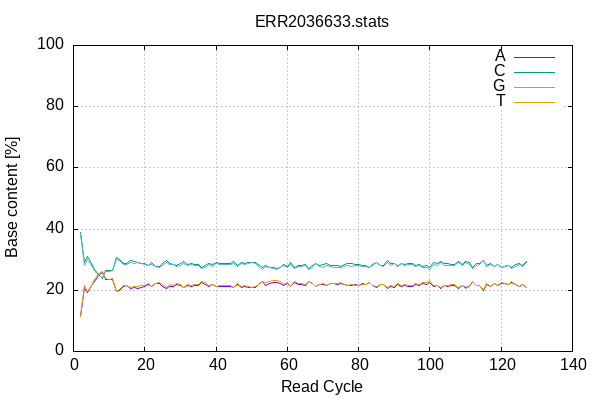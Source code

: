 
            set terminal png size 600,400 truecolor
            set output "ERR2036633-acgt-cycles.png"
            set grid xtics ytics y2tics back lc rgb "#cccccc"
            set style line 1 linecolor rgb "green"
            set style line 2 linecolor rgb "red"
            set style line 3 linecolor rgb "black"
            set style line 4 linecolor rgb "blue"
            set style increment user
            set ylabel "Base content [%]"
            set xlabel "Read Cycle"
            set yrange [0:100]
            set title "ERR2036633.stats" noenhanced
            plot '-' w l ti 'A', '-' w l ti 'C', '-' w l ti 'G', '-' w l ti 'T'
        2	11.29
3	21.06
4	19.40
5	21.45
6	23.00
7	24.69
8	25.91
9	23.38
10	23.64
11	23.46
12	19.63
13	19.89
14	21.23
15	21.41
16	20.45
17	20.76
18	20.56
19	21.06
20	21.22
21	21.87
22	21.20
23	22.13
24	22.35
25	21.40
26	20.47
27	21.24
28	21.26
29	21.96
30	21.43
31	20.99
32	21.49
33	21.31
34	21.52
35	21.62
36	22.48
37	21.94
38	21.32
39	21.76
40	21.10
41	21.23
42	21.08
43	21.32
44	21.34
45	20.94
46	22.03
47	21.06
48	21.17
49	20.92
50	20.87
51	20.87
52	21.75
53	22.77
54	21.66
55	22.38
56	22.47
57	22.63
58	22.21
59	21.53
60	22.22
61	21.10
62	22.56
63	21.80
64	21.80
65	21.58
66	22.98
67	22.16
68	21.17
69	21.98
70	21.91
71	21.43
72	22.18
73	22.27
74	21.93
75	22.22
76	22.01
77	21.62
78	21.62
79	21.77
80	21.60
81	22.06
82	21.87
83	22.47
84	21.67
85	20.90
86	21.95
87	21.91
88	20.56
89	21.30
90	21.02
91	21.94
92	21.13
93	21.49
94	21.37
95	21.28
96	21.98
97	21.64
98	22.23
99	21.89
100	22.58
101	21.10
102	21.64
103	20.64
104	21.51
105	21.40
106	21.61
107	21.62
108	20.69
109	21.51
110	20.81
111	21.32
112	22.77
113	21.50
114	21.52
115	20.09
116	21.99
117	21.29
118	22.08
119	21.66
120	22.31
121	22.07
122	21.79
123	22.51
124	21.76
125	21.28
126	21.86
127	20.76
end
2	38.73
3	29.17
4	31.05
5	28.64
6	26.92
7	25.01
8	23.94
9	26.63
10	26.53
11	26.50
12	30.61
13	30.18
14	28.62
15	28.66
16	29.60
17	29.34
18	29.18
19	28.72
20	28.77
21	28.05
22	28.94
23	27.81
24	27.69
25	28.64
26	29.62
27	28.69
28	28.59
29	27.95
30	28.67
31	29.34
32	28.52
33	28.66
34	28.29
35	28.38
36	27.55
37	28.08
38	28.85
39	28.31
40	29.04
41	28.84
42	28.71
43	28.72
44	28.66
45	29.28
46	28.09
47	28.99
48	28.79
49	29.06
50	29.08
51	28.93
52	28.46
53	27.35
54	28.12
55	27.49
56	27.33
57	27.21
58	27.58
59	28.56
60	27.84
61	29.11
62	27.60
63	28.15
64	28.20
65	28.47
66	27.25
67	27.95
68	28.85
69	28.17
70	28.28
71	28.81
72	27.96
73	28.03
74	28.21
75	27.88
76	28.30
77	28.72
78	28.65
79	28.58
80	28.57
81	28.21
82	28.22
83	27.51
84	28.46
85	29.01
86	28.10
87	28.23
88	29.59
89	28.73
90	28.84
91	27.89
92	28.76
93	28.37
94	28.74
95	28.82
96	28.05
97	28.37
98	27.83
99	28.00
100	27.43
101	29.00
102	28.70
103	29.55
104	28.69
105	28.87
106	28.32
107	28.42
108	29.42
109	28.59
110	29.49
111	28.94
112	27.39
113	28.60
114	28.75
115	29.85
116	28.08
117	28.91
118	27.86
119	28.47
120	27.60
121	27.85
122	28.19
123	27.50
124	28.57
125	28.92
126	28.23
127	29.39
end
2	38.40
3	28.22
4	30.00
5	28.22
6	26.56
7	24.75
8	24.02
9	26.09
10	26.18
11	26.34
12	30.07
13	29.77
14	28.50
15	28.27
16	29.18
17	28.82
18	29.04
19	28.62
20	28.56
21	27.98
22	28.55
23	27.82
24	27.53
25	28.17
26	29.06
27	28.27
28	28.58
29	27.83
30	28.13
31	28.65
32	28.13
33	28.44
34	28.23
35	27.98
36	27.01
37	27.59
38	28.27
39	27.89
40	28.69
41	28.51
42	28.53
43	28.46
44	28.27
45	28.82
46	27.74
47	28.64
48	28.48
49	28.72
50	29.11
51	28.88
52	27.86
53	26.95
54	27.77
55	27.30
56	27.13
57	26.92
58	27.33
59	27.97
60	27.32
61	28.55
62	27.03
63	27.78
64	27.68
65	27.97
66	26.82
67	27.56
68	28.65
69	27.88
70	27.60
71	28.18
72	27.70
73	27.50
74	27.55
75	27.39
76	27.70
77	28.08
78	27.94
79	28.10
80	28.16
81	27.71
82	27.87
83	27.48
84	28.17
85	28.95
86	28.03
87	27.83
88	28.96
89	28.23
90	28.81
91	28.08
92	28.68
93	28.17
94	28.38
95	28.41
96	27.73
97	28.17
98	27.48
99	27.53
100	26.87
101	28.42
102	28.03
103	28.99
104	28.10
105	28.15
106	28.03
107	27.95
108	28.95
109	28.22
110	29.02
111	28.45
112	27.10
113	28.21
114	28.28
115	29.71
116	27.80
117	28.40
118	27.88
119	28.36
120	27.46
121	27.70
122	28.01
123	27.20
124	27.94
125	28.47
126	27.90
127	28.98
end
2	11.58
3	21.55
4	19.55
5	21.68
6	23.53
7	25.55
8	26.13
9	23.91
10	23.66
11	23.70
12	19.69
13	20.16
14	21.65
15	21.66
16	20.77
17	21.09
18	21.22
19	21.60
20	21.44
21	22.10
22	21.32
23	22.24
24	22.43
25	21.79
26	20.85
27	21.80
28	21.56
29	22.26
30	21.77
31	21.02
32	21.85
33	21.60
34	21.96
35	22.02
36	22.96
37	22.39
38	21.56
39	22.04
40	21.18
41	21.42
42	21.68
43	21.50
44	21.73
45	20.97
46	22.14
47	21.30
48	21.56
49	21.30
50	20.93
51	21.33
52	21.93
53	22.93
54	22.46
55	22.84
56	23.07
57	23.23
58	22.87
59	21.94
60	22.62
61	21.24
62	22.81
63	22.27
64	22.33
65	21.98
66	22.94
67	22.33
68	21.33
69	21.97
70	22.21
71	21.58
72	22.16
73	22.20
74	22.32
75	22.52
76	21.98
77	21.57
78	21.79
79	21.55
80	21.68
81	22.01
82	22.05
83	22.55
84	21.70
85	21.14
86	21.91
87	22.03
88	20.89
89	21.73
90	21.33
91	22.08
92	21.44
93	21.98
94	21.51
95	21.49
96	22.24
97	21.81
98	22.46
99	22.57
100	23.12
101	21.49
102	21.63
103	20.82
104	21.70
105	21.58
106	22.03
107	22.00
108	20.94
109	21.68
110	20.68
111	21.29
112	22.74
113	21.69
114	21.46
115	20.35
116	22.13
117	21.40
118	22.17
119	21.51
120	22.62
121	22.38
122	22.01
123	22.79
124	21.74
125	21.33
126	22.01
127	20.87
end
